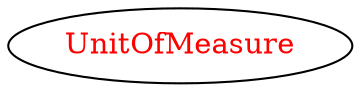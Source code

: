 digraph dependencyGraph {
 concentrate=true;
 ranksep="2.0";
 rankdir="LR"; 
 splines="ortho";
"UnitOfMeasure" [fontcolor="red"];
}